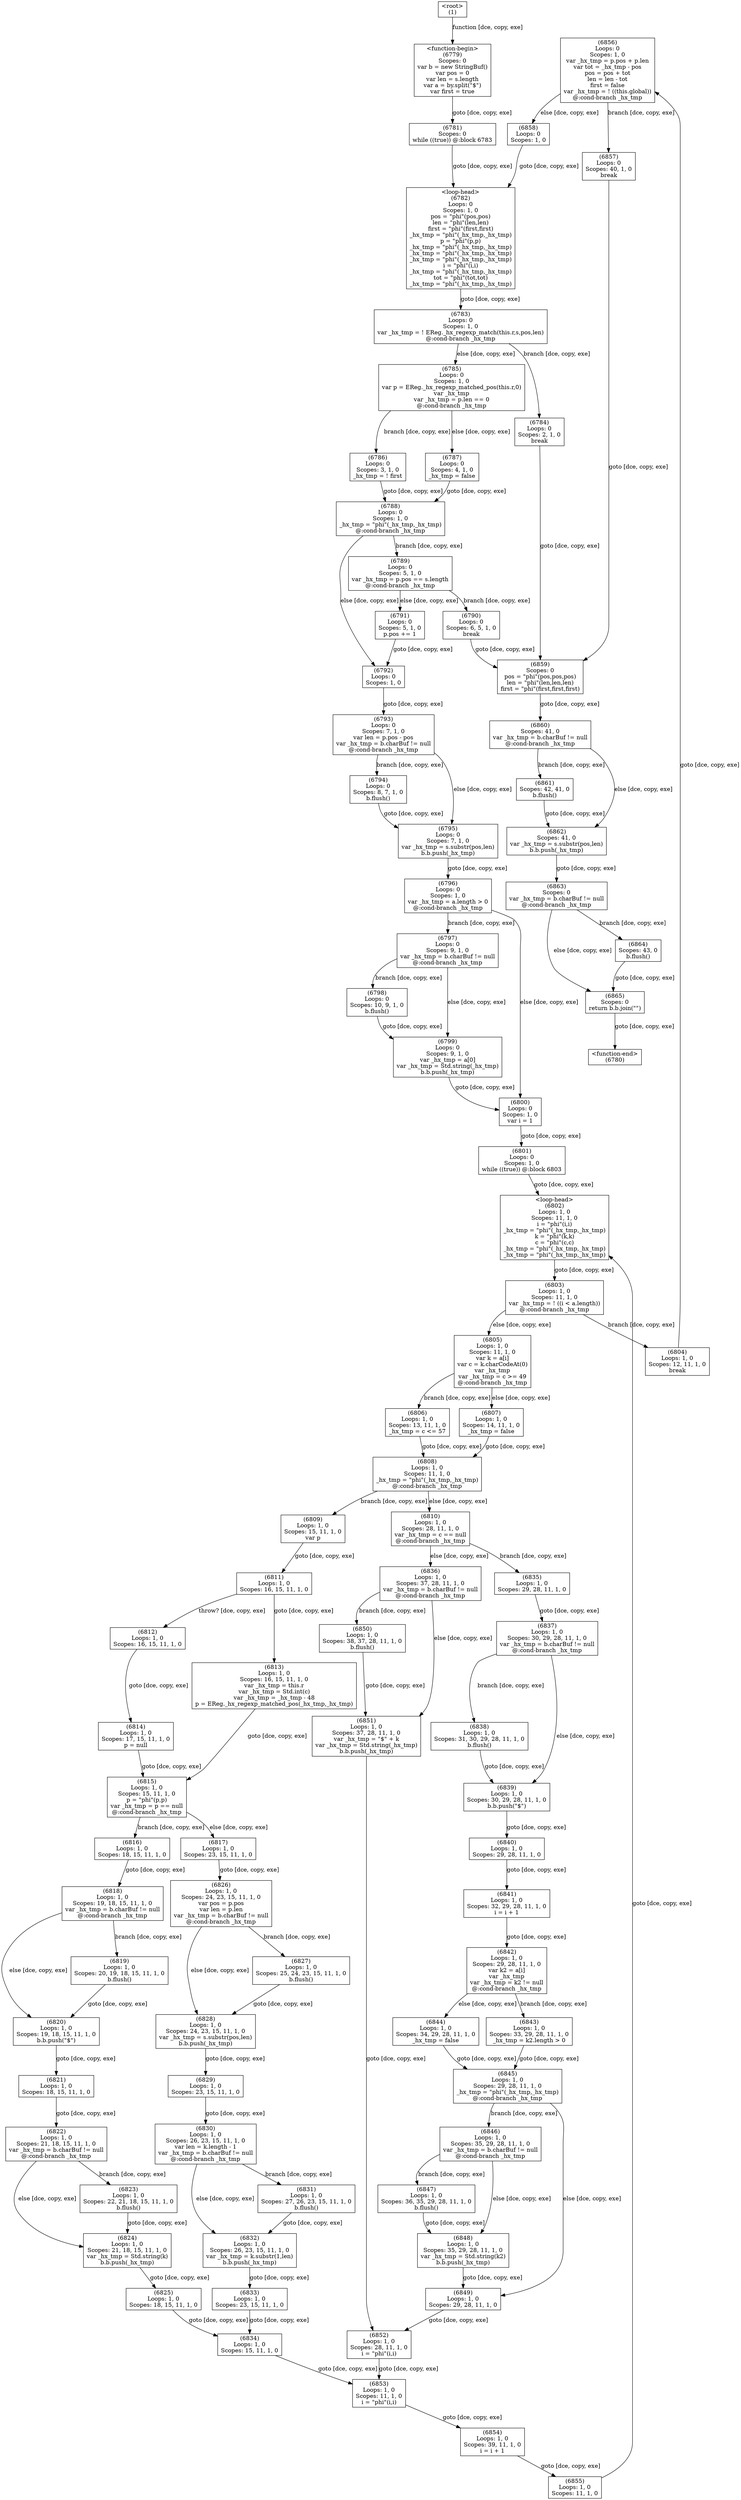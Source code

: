digraph graphname {
n6865 [shape=box,label="(6865)\nScopes: 0\nreturn b.b.join(\"\")"];
n6864 [shape=box,label="(6864)\nScopes: 43, 0\nb.flush()"];
n6863 [shape=box,label="(6863)\nScopes: 0\nvar _hx_tmp = b.charBuf != null\n@:cond-branch _hx_tmp"];
n6862 [shape=box,label="(6862)\nScopes: 41, 0\nvar _hx_tmp = s.substr(pos,len)\nb.b.push(_hx_tmp)"];
n6861 [shape=box,label="(6861)\nScopes: 42, 41, 0\nb.flush()"];
n6860 [shape=box,label="(6860)\nScopes: 41, 0\nvar _hx_tmp = b.charBuf != null\n@:cond-branch _hx_tmp"];
n6859 [shape=box,label="(6859)\nScopes: 0\npos = \"phi\"(pos,pos,pos)\nlen = \"phi\"(len,len,len)\nfirst = \"phi\"(first,first,first)"];
n6858 [shape=box,label="(6858)\nLoops: 0\nScopes: 1, 0"];
n6857 [shape=box,label="(6857)\nLoops: 0\nScopes: 40, 1, 0\nbreak"];
n6856 [shape=box,label="(6856)\nLoops: 0\nScopes: 1, 0\nvar _hx_tmp = p.pos + p.len\nvar tot = _hx_tmp - pos\npos = pos + tot\nlen = len - tot\nfirst = false\nvar _hx_tmp = ! ((this.global))\n@:cond-branch _hx_tmp"];
n6855 [shape=box,label="(6855)\nLoops: 1, 0\nScopes: 11, 1, 0"];
n6854 [shape=box,label="(6854)\nLoops: 1, 0\nScopes: 39, 11, 1, 0\ni = i + 1"];
n6853 [shape=box,label="(6853)\nLoops: 1, 0\nScopes: 11, 1, 0\ni = \"phi\"(i,i)"];
n6852 [shape=box,label="(6852)\nLoops: 1, 0\nScopes: 28, 11, 1, 0\ni = \"phi\"(i,i)"];
n6851 [shape=box,label="(6851)\nLoops: 1, 0\nScopes: 37, 28, 11, 1, 0\nvar _hx_tmp = \"$\" + k\nvar _hx_tmp = Std.string(_hx_tmp)\nb.b.push(_hx_tmp)"];
n6850 [shape=box,label="(6850)\nLoops: 1, 0\nScopes: 38, 37, 28, 11, 1, 0\nb.flush()"];
n6849 [shape=box,label="(6849)\nLoops: 1, 0\nScopes: 29, 28, 11, 1, 0"];
n6848 [shape=box,label="(6848)\nLoops: 1, 0\nScopes: 35, 29, 28, 11, 1, 0\nvar _hx_tmp = Std.string(k2)\nb.b.push(_hx_tmp)"];
n6847 [shape=box,label="(6847)\nLoops: 1, 0\nScopes: 36, 35, 29, 28, 11, 1, 0\nb.flush()"];
n6846 [shape=box,label="(6846)\nLoops: 1, 0\nScopes: 35, 29, 28, 11, 1, 0\nvar _hx_tmp = b.charBuf != null\n@:cond-branch _hx_tmp"];
n6845 [shape=box,label="(6845)\nLoops: 1, 0\nScopes: 29, 28, 11, 1, 0\n_hx_tmp = \"phi\"(_hx_tmp,_hx_tmp)\n@:cond-branch _hx_tmp"];
n6844 [shape=box,label="(6844)\nLoops: 1, 0\nScopes: 34, 29, 28, 11, 1, 0\n_hx_tmp = false"];
n6843 [shape=box,label="(6843)\nLoops: 1, 0\nScopes: 33, 29, 28, 11, 1, 0\n_hx_tmp = k2.length > 0"];
n6842 [shape=box,label="(6842)\nLoops: 1, 0\nScopes: 29, 28, 11, 1, 0\nvar k2 = a[i]\nvar _hx_tmp\nvar _hx_tmp = k2 != null\n@:cond-branch _hx_tmp"];
n6841 [shape=box,label="(6841)\nLoops: 1, 0\nScopes: 32, 29, 28, 11, 1, 0\ni = i + 1"];
n6840 [shape=box,label="(6840)\nLoops: 1, 0\nScopes: 29, 28, 11, 1, 0"];
n6839 [shape=box,label="(6839)\nLoops: 1, 0\nScopes: 30, 29, 28, 11, 1, 0\nb.b.push(\"$\")"];
n6838 [shape=box,label="(6838)\nLoops: 1, 0\nScopes: 31, 30, 29, 28, 11, 1, 0\nb.flush()"];
n6837 [shape=box,label="(6837)\nLoops: 1, 0\nScopes: 30, 29, 28, 11, 1, 0\nvar _hx_tmp = b.charBuf != null\n@:cond-branch _hx_tmp"];
n6836 [shape=box,label="(6836)\nLoops: 1, 0\nScopes: 37, 28, 11, 1, 0\nvar _hx_tmp = b.charBuf != null\n@:cond-branch _hx_tmp"];
n6835 [shape=box,label="(6835)\nLoops: 1, 0\nScopes: 29, 28, 11, 1, 0"];
n6834 [shape=box,label="(6834)\nLoops: 1, 0\nScopes: 15, 11, 1, 0"];
n6833 [shape=box,label="(6833)\nLoops: 1, 0\nScopes: 23, 15, 11, 1, 0"];
n6832 [shape=box,label="(6832)\nLoops: 1, 0\nScopes: 26, 23, 15, 11, 1, 0\nvar _hx_tmp = k.substr(1,len)\nb.b.push(_hx_tmp)"];
n6831 [shape=box,label="(6831)\nLoops: 1, 0\nScopes: 27, 26, 23, 15, 11, 1, 0\nb.flush()"];
n6830 [shape=box,label="(6830)\nLoops: 1, 0\nScopes: 26, 23, 15, 11, 1, 0\nvar len = k.length - 1\nvar _hx_tmp = b.charBuf != null\n@:cond-branch _hx_tmp"];
n6829 [shape=box,label="(6829)\nLoops: 1, 0\nScopes: 23, 15, 11, 1, 0"];
n6828 [shape=box,label="(6828)\nLoops: 1, 0\nScopes: 24, 23, 15, 11, 1, 0\nvar _hx_tmp = s.substr(pos,len)\nb.b.push(_hx_tmp)"];
n6827 [shape=box,label="(6827)\nLoops: 1, 0\nScopes: 25, 24, 23, 15, 11, 1, 0\nb.flush()"];
n6826 [shape=box,label="(6826)\nLoops: 1, 0\nScopes: 24, 23, 15, 11, 1, 0\nvar pos = p.pos\nvar len = p.len\nvar _hx_tmp = b.charBuf != null\n@:cond-branch _hx_tmp"];
n6825 [shape=box,label="(6825)\nLoops: 1, 0\nScopes: 18, 15, 11, 1, 0"];
n6824 [shape=box,label="(6824)\nLoops: 1, 0\nScopes: 21, 18, 15, 11, 1, 0\nvar _hx_tmp = Std.string(k)\nb.b.push(_hx_tmp)"];
n6823 [shape=box,label="(6823)\nLoops: 1, 0\nScopes: 22, 21, 18, 15, 11, 1, 0\nb.flush()"];
n6822 [shape=box,label="(6822)\nLoops: 1, 0\nScopes: 21, 18, 15, 11, 1, 0\nvar _hx_tmp = b.charBuf != null\n@:cond-branch _hx_tmp"];
n6821 [shape=box,label="(6821)\nLoops: 1, 0\nScopes: 18, 15, 11, 1, 0"];
n6820 [shape=box,label="(6820)\nLoops: 1, 0\nScopes: 19, 18, 15, 11, 1, 0\nb.b.push(\"$\")"];
n6819 [shape=box,label="(6819)\nLoops: 1, 0\nScopes: 20, 19, 18, 15, 11, 1, 0\nb.flush()"];
n6818 [shape=box,label="(6818)\nLoops: 1, 0\nScopes: 19, 18, 15, 11, 1, 0\nvar _hx_tmp = b.charBuf != null\n@:cond-branch _hx_tmp"];
n6817 [shape=box,label="(6817)\nLoops: 1, 0\nScopes: 23, 15, 11, 1, 0"];
n6816 [shape=box,label="(6816)\nLoops: 1, 0\nScopes: 18, 15, 11, 1, 0"];
n6815 [shape=box,label="(6815)\nLoops: 1, 0\nScopes: 15, 11, 1, 0\np = \"phi\"(p,p)\nvar _hx_tmp = p == null\n@:cond-branch _hx_tmp"];
n6814 [shape=box,label="(6814)\nLoops: 1, 0\nScopes: 17, 15, 11, 1, 0\np = null"];
n6813 [shape=box,label="(6813)\nLoops: 1, 0\nScopes: 16, 15, 11, 1, 0\nvar _hx_tmp = this.r\nvar _hx_tmp = Std.int(c)\nvar _hx_tmp = _hx_tmp - 48\np = EReg._hx_regexp_matched_pos(_hx_tmp,_hx_tmp)"];
n6812 [shape=box,label="(6812)\nLoops: 1, 0\nScopes: 16, 15, 11, 1, 0"];
n6811 [shape=box,label="(6811)\nLoops: 1, 0\nScopes: 16, 15, 11, 1, 0"];
n6810 [shape=box,label="(6810)\nLoops: 1, 0\nScopes: 28, 11, 1, 0\nvar _hx_tmp = c == null\n@:cond-branch _hx_tmp"];
n6809 [shape=box,label="(6809)\nLoops: 1, 0\nScopes: 15, 11, 1, 0\nvar p"];
n6808 [shape=box,label="(6808)\nLoops: 1, 0\nScopes: 11, 1, 0\n_hx_tmp = \"phi\"(_hx_tmp,_hx_tmp)\n@:cond-branch _hx_tmp"];
n6807 [shape=box,label="(6807)\nLoops: 1, 0\nScopes: 14, 11, 1, 0\n_hx_tmp = false"];
n6806 [shape=box,label="(6806)\nLoops: 1, 0\nScopes: 13, 11, 1, 0\n_hx_tmp = c <= 57"];
n6805 [shape=box,label="(6805)\nLoops: 1, 0\nScopes: 11, 1, 0\nvar k = a[i]\nvar c = k.charCodeAt(0)\nvar _hx_tmp\nvar _hx_tmp = c >= 49\n@:cond-branch _hx_tmp"];
n6804 [shape=box,label="(6804)\nLoops: 1, 0\nScopes: 12, 11, 1, 0\nbreak"];
n6803 [shape=box,label="(6803)\nLoops: 1, 0\nScopes: 11, 1, 0\nvar _hx_tmp = ! ((i < a.length))\n@:cond-branch _hx_tmp"];
n6802 [shape=box,label="<loop-head>
(6802)\nLoops: 1, 0\nScopes: 11, 1, 0\ni = \"phi\"(i,i)\n_hx_tmp = \"phi\"(_hx_tmp,_hx_tmp)\nk = \"phi\"(k,k)\nc = \"phi\"(c,c)\n_hx_tmp = \"phi\"(_hx_tmp,_hx_tmp)\n_hx_tmp = \"phi\"(_hx_tmp,_hx_tmp)"];
n6801 [shape=box,label="(6801)\nLoops: 0\nScopes: 1, 0\nwhile ((true)) @:block 6803"];
n6800 [shape=box,label="(6800)\nLoops: 0\nScopes: 1, 0\nvar i = 1"];
n6799 [shape=box,label="(6799)\nLoops: 0\nScopes: 9, 1, 0\nvar _hx_tmp = a[0]\nvar _hx_tmp = Std.string(_hx_tmp)\nb.b.push(_hx_tmp)"];
n6798 [shape=box,label="(6798)\nLoops: 0\nScopes: 10, 9, 1, 0\nb.flush()"];
n6797 [shape=box,label="(6797)\nLoops: 0\nScopes: 9, 1, 0\nvar _hx_tmp = b.charBuf != null\n@:cond-branch _hx_tmp"];
n6796 [shape=box,label="(6796)\nLoops: 0\nScopes: 1, 0\nvar _hx_tmp = a.length > 0\n@:cond-branch _hx_tmp"];
n6795 [shape=box,label="(6795)\nLoops: 0\nScopes: 7, 1, 0\nvar _hx_tmp = s.substr(pos,len)\nb.b.push(_hx_tmp)"];
n6794 [shape=box,label="(6794)\nLoops: 0\nScopes: 8, 7, 1, 0\nb.flush()"];
n6793 [shape=box,label="(6793)\nLoops: 0\nScopes: 7, 1, 0\nvar len = p.pos - pos\nvar _hx_tmp = b.charBuf != null\n@:cond-branch _hx_tmp"];
n6792 [shape=box,label="(6792)\nLoops: 0\nScopes: 1, 0"];
n6791 [shape=box,label="(6791)\nLoops: 0\nScopes: 5, 1, 0\np.pos += 1"];
n6790 [shape=box,label="(6790)\nLoops: 0\nScopes: 6, 5, 1, 0\nbreak"];
n6789 [shape=box,label="(6789)\nLoops: 0\nScopes: 5, 1, 0\nvar _hx_tmp = p.pos == s.length\n@:cond-branch _hx_tmp"];
n6788 [shape=box,label="(6788)\nLoops: 0\nScopes: 1, 0\n_hx_tmp = \"phi\"(_hx_tmp,_hx_tmp)\n@:cond-branch _hx_tmp"];
n6787 [shape=box,label="(6787)\nLoops: 0\nScopes: 4, 1, 0\n_hx_tmp = false"];
n6786 [shape=box,label="(6786)\nLoops: 0\nScopes: 3, 1, 0\n_hx_tmp = ! first"];
n6785 [shape=box,label="(6785)\nLoops: 0\nScopes: 1, 0\nvar p = EReg._hx_regexp_matched_pos(this.r,0)\nvar _hx_tmp\nvar _hx_tmp = p.len == 0\n@:cond-branch _hx_tmp"];
n6784 [shape=box,label="(6784)\nLoops: 0\nScopes: 2, 1, 0\nbreak"];
n6783 [shape=box,label="(6783)\nLoops: 0\nScopes: 1, 0\nvar _hx_tmp = ! EReg._hx_regexp_match(this.r,s,pos,len)\n@:cond-branch _hx_tmp"];
n6782 [shape=box,label="<loop-head>
(6782)\nLoops: 0\nScopes: 1, 0\npos = \"phi\"(pos,pos)\nlen = \"phi\"(len,len)\nfirst = \"phi\"(first,first)\n_hx_tmp = \"phi\"(_hx_tmp,_hx_tmp)\np = \"phi\"(p,p)\n_hx_tmp = \"phi\"(_hx_tmp,_hx_tmp)\n_hx_tmp = \"phi\"(_hx_tmp,_hx_tmp)\n_hx_tmp = \"phi\"(_hx_tmp,_hx_tmp)\ni = \"phi\"(i,i)\n_hx_tmp = \"phi\"(_hx_tmp,_hx_tmp)\ntot = \"phi\"(tot,tot)\n_hx_tmp = \"phi\"(_hx_tmp,_hx_tmp)"];
n6781 [shape=box,label="(6781)\nScopes: 0\nwhile ((true)) @:block 6783"];
n6780 [shape=box,label="<function-end>
(6780)"];
n6779 [shape=box,label="<function-begin>
(6779)\nScopes: 0\nvar b = new StringBuf()\nvar pos = 0\nvar len = s.length\nvar a = by.split(\"$\")\nvar first = true"];
n1 [shape=box,label="<root>
(1)"];
n1 -> n6779[label="function [dce, copy, exe]"];
n6779 -> n6781[label="goto [dce, copy, exe]"];
n6781 -> n6782[label="goto [dce, copy, exe]"];
n6782 -> n6783[label="goto [dce, copy, exe]"];
n6783 -> n6785[label="else [dce, copy, exe]"];
n6783 -> n6784[label="branch [dce, copy, exe]"];
n6784 -> n6859[label="goto [dce, copy, exe]"];
n6859 -> n6860[label="goto [dce, copy, exe]"];
n6860 -> n6862[label="else [dce, copy, exe]"];
n6860 -> n6861[label="branch [dce, copy, exe]"];
n6861 -> n6862[label="goto [dce, copy, exe]"];
n6862 -> n6863[label="goto [dce, copy, exe]"];
n6863 -> n6865[label="else [dce, copy, exe]"];
n6863 -> n6864[label="branch [dce, copy, exe]"];
n6864 -> n6865[label="goto [dce, copy, exe]"];
n6865 -> n6780[label="goto [dce, copy, exe]"];
n6785 -> n6787[label="else [dce, copy, exe]"];
n6785 -> n6786[label="branch [dce, copy, exe]"];
n6786 -> n6788[label="goto [dce, copy, exe]"];
n6788 -> n6792[label="else [dce, copy, exe]"];
n6788 -> n6789[label="branch [dce, copy, exe]"];
n6789 -> n6791[label="else [dce, copy, exe]"];
n6789 -> n6790[label="branch [dce, copy, exe]"];
n6790 -> n6859[label="goto [dce, copy, exe]"];
n6791 -> n6792[label="goto [dce, copy, exe]"];
n6792 -> n6793[label="goto [dce, copy, exe]"];
n6793 -> n6795[label="else [dce, copy, exe]"];
n6793 -> n6794[label="branch [dce, copy, exe]"];
n6794 -> n6795[label="goto [dce, copy, exe]"];
n6795 -> n6796[label="goto [dce, copy, exe]"];
n6796 -> n6800[label="else [dce, copy, exe]"];
n6796 -> n6797[label="branch [dce, copy, exe]"];
n6797 -> n6799[label="else [dce, copy, exe]"];
n6797 -> n6798[label="branch [dce, copy, exe]"];
n6798 -> n6799[label="goto [dce, copy, exe]"];
n6799 -> n6800[label="goto [dce, copy, exe]"];
n6800 -> n6801[label="goto [dce, copy, exe]"];
n6801 -> n6802[label="goto [dce, copy, exe]"];
n6802 -> n6803[label="goto [dce, copy, exe]"];
n6803 -> n6805[label="else [dce, copy, exe]"];
n6803 -> n6804[label="branch [dce, copy, exe]"];
n6804 -> n6856[label="goto [dce, copy, exe]"];
n6856 -> n6858[label="else [dce, copy, exe]"];
n6856 -> n6857[label="branch [dce, copy, exe]"];
n6857 -> n6859[label="goto [dce, copy, exe]"];
n6858 -> n6782[label="goto [dce, copy, exe]"];
n6805 -> n6807[label="else [dce, copy, exe]"];
n6805 -> n6806[label="branch [dce, copy, exe]"];
n6806 -> n6808[label="goto [dce, copy, exe]"];
n6808 -> n6810[label="else [dce, copy, exe]"];
n6808 -> n6809[label="branch [dce, copy, exe]"];
n6809 -> n6811[label="goto [dce, copy, exe]"];
n6811 -> n6812[label="throw? [dce, copy, exe]"];
n6811 -> n6813[label="goto [dce, copy, exe]"];
n6813 -> n6815[label="goto [dce, copy, exe]"];
n6815 -> n6817[label="else [dce, copy, exe]"];
n6815 -> n6816[label="branch [dce, copy, exe]"];
n6816 -> n6818[label="goto [dce, copy, exe]"];
n6818 -> n6820[label="else [dce, copy, exe]"];
n6818 -> n6819[label="branch [dce, copy, exe]"];
n6819 -> n6820[label="goto [dce, copy, exe]"];
n6820 -> n6821[label="goto [dce, copy, exe]"];
n6821 -> n6822[label="goto [dce, copy, exe]"];
n6822 -> n6824[label="else [dce, copy, exe]"];
n6822 -> n6823[label="branch [dce, copy, exe]"];
n6823 -> n6824[label="goto [dce, copy, exe]"];
n6824 -> n6825[label="goto [dce, copy, exe]"];
n6825 -> n6834[label="goto [dce, copy, exe]"];
n6834 -> n6853[label="goto [dce, copy, exe]"];
n6817 -> n6826[label="goto [dce, copy, exe]"];
n6826 -> n6828[label="else [dce, copy, exe]"];
n6826 -> n6827[label="branch [dce, copy, exe]"];
n6827 -> n6828[label="goto [dce, copy, exe]"];
n6828 -> n6829[label="goto [dce, copy, exe]"];
n6829 -> n6830[label="goto [dce, copy, exe]"];
n6830 -> n6832[label="else [dce, copy, exe]"];
n6830 -> n6831[label="branch [dce, copy, exe]"];
n6831 -> n6832[label="goto [dce, copy, exe]"];
n6832 -> n6833[label="goto [dce, copy, exe]"];
n6833 -> n6834[label="goto [dce, copy, exe]"];
n6812 -> n6814[label="goto [dce, copy, exe]"];
n6814 -> n6815[label="goto [dce, copy, exe]"];
n6853 -> n6854[label="goto [dce, copy, exe]"];
n6854 -> n6855[label="goto [dce, copy, exe]"];
n6855 -> n6802[label="goto [dce, copy, exe]"];
n6810 -> n6836[label="else [dce, copy, exe]"];
n6810 -> n6835[label="branch [dce, copy, exe]"];
n6835 -> n6837[label="goto [dce, copy, exe]"];
n6837 -> n6839[label="else [dce, copy, exe]"];
n6837 -> n6838[label="branch [dce, copy, exe]"];
n6838 -> n6839[label="goto [dce, copy, exe]"];
n6839 -> n6840[label="goto [dce, copy, exe]"];
n6840 -> n6841[label="goto [dce, copy, exe]"];
n6841 -> n6842[label="goto [dce, copy, exe]"];
n6842 -> n6844[label="else [dce, copy, exe]"];
n6842 -> n6843[label="branch [dce, copy, exe]"];
n6843 -> n6845[label="goto [dce, copy, exe]"];
n6845 -> n6849[label="else [dce, copy, exe]"];
n6845 -> n6846[label="branch [dce, copy, exe]"];
n6846 -> n6848[label="else [dce, copy, exe]"];
n6846 -> n6847[label="branch [dce, copy, exe]"];
n6847 -> n6848[label="goto [dce, copy, exe]"];
n6848 -> n6849[label="goto [dce, copy, exe]"];
n6849 -> n6852[label="goto [dce, copy, exe]"];
n6844 -> n6845[label="goto [dce, copy, exe]"];
n6852 -> n6853[label="goto [dce, copy, exe]"];
n6836 -> n6851[label="else [dce, copy, exe]"];
n6836 -> n6850[label="branch [dce, copy, exe]"];
n6850 -> n6851[label="goto [dce, copy, exe]"];
n6851 -> n6852[label="goto [dce, copy, exe]"];
n6807 -> n6808[label="goto [dce, copy, exe]"];
n6787 -> n6788[label="goto [dce, copy, exe]"];
}
